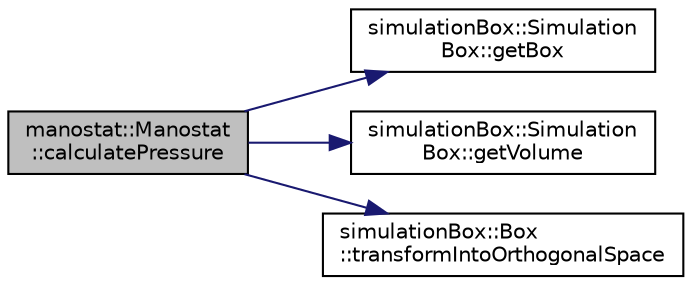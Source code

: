 digraph "manostat::Manostat::calculatePressure"
{
 // LATEX_PDF_SIZE
  edge [fontname="Helvetica",fontsize="10",labelfontname="Helvetica",labelfontsize="10"];
  node [fontname="Helvetica",fontsize="10",shape=record];
  rankdir="LR";
  Node1 [label="manostat::Manostat\l::calculatePressure",height=0.2,width=0.4,color="black", fillcolor="grey75", style="filled", fontcolor="black",tooltip="calculate the pressure of the system"];
  Node1 -> Node2 [color="midnightblue",fontsize="10",style="solid",fontname="Helvetica"];
  Node2 [label="simulationBox::Simulation\lBox::getBox",height=0.2,width=0.4,color="black", fillcolor="white", style="filled",URL="$classsimulationBox_1_1SimulationBox.html#a9d5d3f5b66da816b3c0a6429dc8d7406",tooltip=" "];
  Node1 -> Node3 [color="midnightblue",fontsize="10",style="solid",fontname="Helvetica"];
  Node3 [label="simulationBox::Simulation\lBox::getVolume",height=0.2,width=0.4,color="black", fillcolor="white", style="filled",URL="$classsimulationBox_1_1SimulationBox.html#ad9ab2889ba5538d18afa410e56dc62d4",tooltip=" "];
  Node1 -> Node4 [color="midnightblue",fontsize="10",style="solid",fontname="Helvetica"];
  Node4 [label="simulationBox::Box\l::transformIntoOrthogonalSpace",height=0.2,width=0.4,color="black", fillcolor="white", style="filled",URL="$classsimulationBox_1_1Box.html#adaa41e07c86600e55c4febef172d0f44",tooltip=" "];
}

